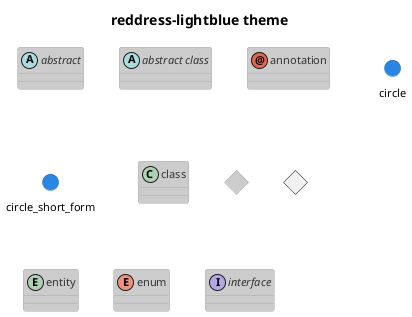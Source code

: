 ' Do not edit
' Theme Gallery
' autogenerated by script
'
@startuml
!theme reddress-lightblue
title reddress-lightblue theme
abstract        abstract
abstract class  "abstract class"
annotation      annotation
circle          circle
()              circle_short_form
class           class
diamond         diamond
<>              diamond_short_form
entity          entity
enum            enum
interface       interface
@enduml
